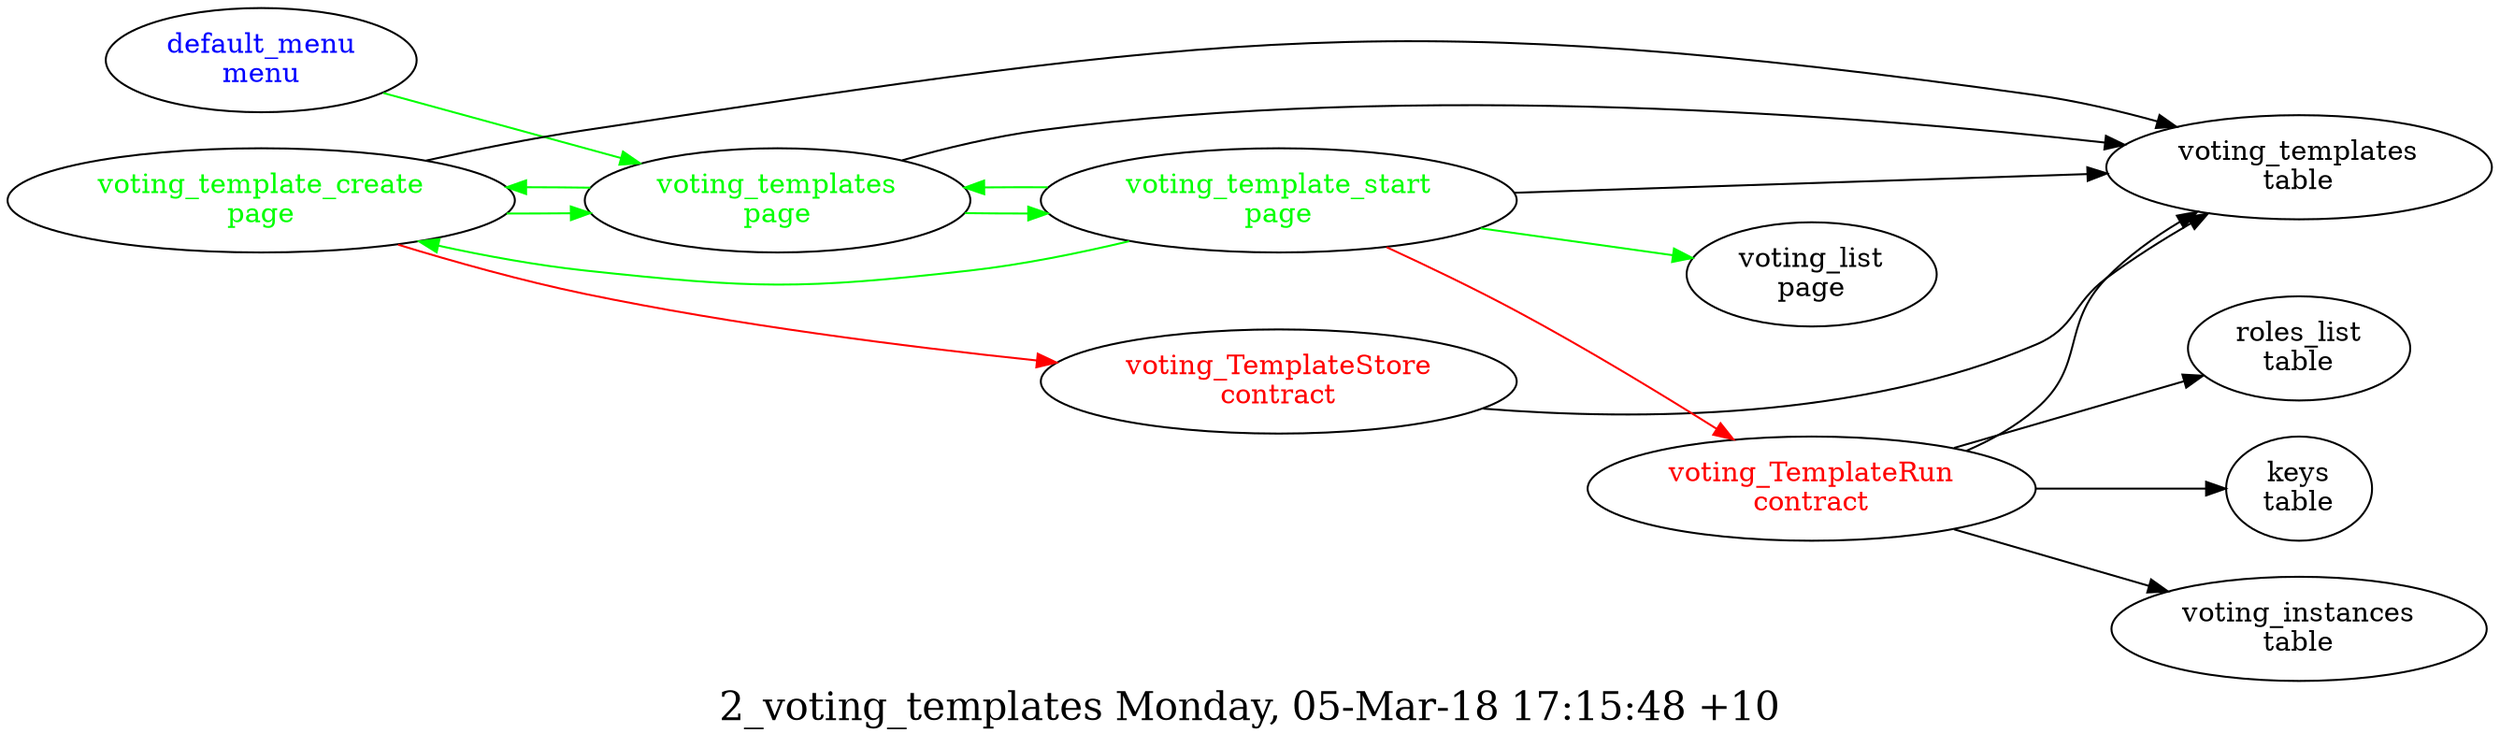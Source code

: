 digraph G {
fontsize="20.0";
label="2_voting_templates Monday, 05-Mar-18 17:15:48 +10";
rankdir=LR;
"voting_TemplateRun\ncontract" -> "voting_templates\ntable"
"voting_TemplateRun\ncontract" -> "keys\ntable"
"voting_TemplateRun\ncontract" -> "voting_instances\ntable"
"voting_TemplateRun\ncontract" -> "roles_list\ntable"
"voting_TemplateRun\ncontract" [fontcolor=red, group=contracts];
"voting_TemplateStore\ncontract" -> "voting_templates\ntable"
"voting_TemplateStore\ncontract" [fontcolor=red, group=contracts];
"default_menu\nmenu" -> "voting_templates\npage"  [ color=green ]
"default_menu\nmenu" [fontcolor=blue, group=menus];
"voting_template_create\npage" -> "voting_TemplateStore\ncontract"  [ color=red ]
"voting_template_create\npage" -> "voting_templates\ntable"
"voting_template_create\npage" -> "voting_templates\npage"  [ color=green ]
"voting_template_create\npage" [fontcolor=green, group=pages];
"voting_template_start\npage" -> "voting_TemplateRun\ncontract"  [ color=red ]
"voting_template_start\npage" -> "voting_templates\ntable"
"voting_template_start\npage" -> "voting_template_create\npage"  [ color=green ]
"voting_template_start\npage" -> "voting_templates\npage"  [ color=green ]
"voting_template_start\npage" -> "voting_list\npage"  [ color=green ]
"voting_template_start\npage" [fontcolor=green, group=pages];
"voting_templates\npage" -> "voting_templates\ntable"
"voting_templates\npage" -> "voting_template_start\npage"  [ color=green ]
"voting_templates\npage" -> "voting_template_create\npage"  [ color=green ]
"voting_templates\npage" [fontcolor=green, group=pages];
"voting_templates\ntable" [group=tables];
}
